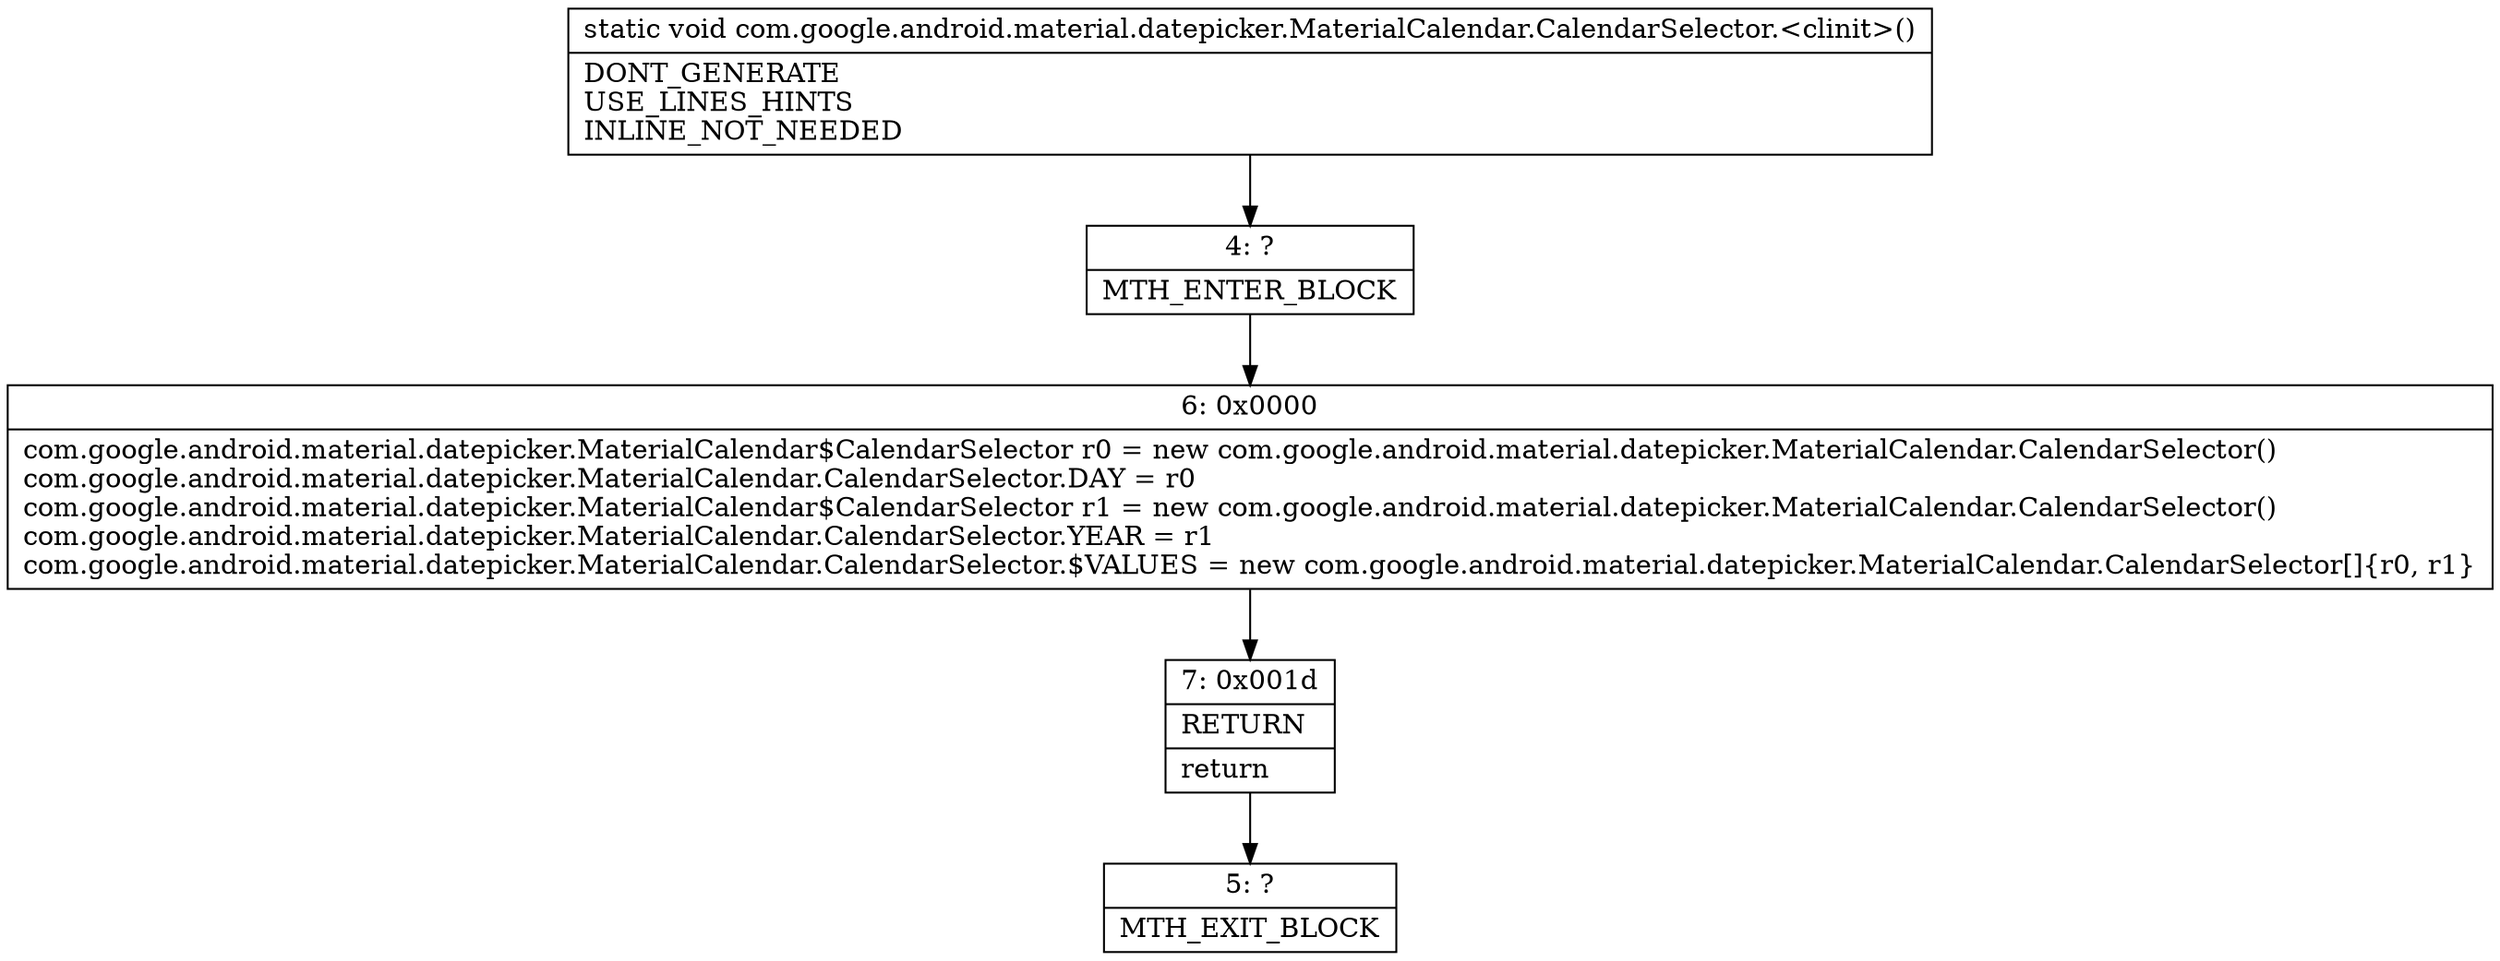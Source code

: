 digraph "CFG forcom.google.android.material.datepicker.MaterialCalendar.CalendarSelector.\<clinit\>()V" {
Node_4 [shape=record,label="{4\:\ ?|MTH_ENTER_BLOCK\l}"];
Node_6 [shape=record,label="{6\:\ 0x0000|com.google.android.material.datepicker.MaterialCalendar$CalendarSelector r0 = new com.google.android.material.datepicker.MaterialCalendar.CalendarSelector()\lcom.google.android.material.datepicker.MaterialCalendar.CalendarSelector.DAY = r0\lcom.google.android.material.datepicker.MaterialCalendar$CalendarSelector r1 = new com.google.android.material.datepicker.MaterialCalendar.CalendarSelector()\lcom.google.android.material.datepicker.MaterialCalendar.CalendarSelector.YEAR = r1\lcom.google.android.material.datepicker.MaterialCalendar.CalendarSelector.$VALUES = new com.google.android.material.datepicker.MaterialCalendar.CalendarSelector[]\{r0, r1\}\l}"];
Node_7 [shape=record,label="{7\:\ 0x001d|RETURN\l|return\l}"];
Node_5 [shape=record,label="{5\:\ ?|MTH_EXIT_BLOCK\l}"];
MethodNode[shape=record,label="{static void com.google.android.material.datepicker.MaterialCalendar.CalendarSelector.\<clinit\>()  | DONT_GENERATE\lUSE_LINES_HINTS\lINLINE_NOT_NEEDED\l}"];
MethodNode -> Node_4;Node_4 -> Node_6;
Node_6 -> Node_7;
Node_7 -> Node_5;
}

